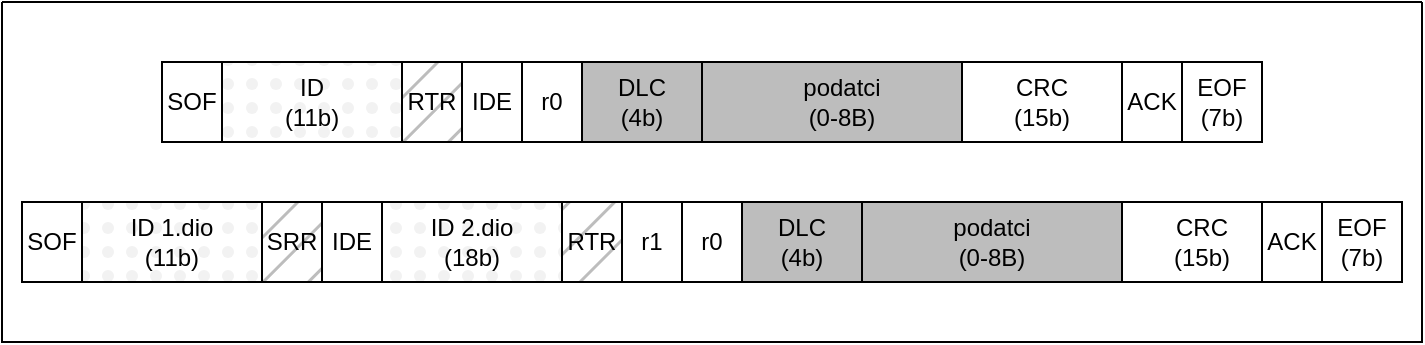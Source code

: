 <mxfile version="24.5.4" type="device">
  <diagram name="Page-1" id="XodCYSSBuivg2by0QUlZ">
    <mxGraphModel dx="1414" dy="705" grid="1" gridSize="10" guides="1" tooltips="1" connect="1" arrows="1" fold="1" page="1" pageScale="1" pageWidth="850" pageHeight="1100" math="0" shadow="0">
      <root>
        <mxCell id="0" />
        <mxCell id="1" parent="0" />
        <mxCell id="Q6osRZO1qgRselK7mQF7-31" value="" style="group" vertex="1" connectable="0" parent="1">
          <mxGeometry x="150" y="330" width="550" height="40" as="geometry" />
        </mxCell>
        <mxCell id="Q6osRZO1qgRselK7mQF7-1" value="SOF" style="rounded=0;whiteSpace=wrap;html=1;" vertex="1" parent="Q6osRZO1qgRselK7mQF7-31">
          <mxGeometry width="30" height="40" as="geometry" />
        </mxCell>
        <mxCell id="Q6osRZO1qgRselK7mQF7-2" value="&lt;div&gt;ID&lt;/div&gt;&lt;div&gt;(11b)&lt;/div&gt;" style="rounded=0;whiteSpace=wrap;html=1;fillStyle=dots;fillColor=#F2F2F2;" vertex="1" parent="Q6osRZO1qgRselK7mQF7-31">
          <mxGeometry x="30" width="90" height="40" as="geometry" />
        </mxCell>
        <mxCell id="Q6osRZO1qgRselK7mQF7-3" value="RTR" style="rounded=0;whiteSpace=wrap;html=1;fillStyle=hatch;fillColor=#BDBDBD;" vertex="1" parent="Q6osRZO1qgRselK7mQF7-31">
          <mxGeometry x="120" width="30" height="40" as="geometry" />
        </mxCell>
        <mxCell id="Q6osRZO1qgRselK7mQF7-4" value="IDE" style="rounded=0;whiteSpace=wrap;html=1;" vertex="1" parent="Q6osRZO1qgRselK7mQF7-31">
          <mxGeometry x="150" width="30" height="40" as="geometry" />
        </mxCell>
        <mxCell id="Q6osRZO1qgRselK7mQF7-5" value="r0" style="rounded=0;whiteSpace=wrap;html=1;" vertex="1" parent="Q6osRZO1qgRselK7mQF7-31">
          <mxGeometry x="180" width="30" height="40" as="geometry" />
        </mxCell>
        <mxCell id="Q6osRZO1qgRselK7mQF7-6" value="&lt;div&gt;DLC&lt;/div&gt;(4b)" style="rounded=0;whiteSpace=wrap;html=1;fillStyle=solid;fillColor=#BDBDBD;" vertex="1" parent="Q6osRZO1qgRselK7mQF7-31">
          <mxGeometry x="210" width="60" height="40" as="geometry" />
        </mxCell>
        <mxCell id="Q6osRZO1qgRselK7mQF7-7" value="&lt;div&gt;podatci&lt;/div&gt;(0-8B)" style="rounded=0;whiteSpace=wrap;html=1;fillStyle=solid;fillColor=#BDBDBD;" vertex="1" parent="Q6osRZO1qgRselK7mQF7-31">
          <mxGeometry x="270" width="140" height="40" as="geometry" />
        </mxCell>
        <mxCell id="Q6osRZO1qgRselK7mQF7-9" value="&lt;div&gt;CRC&lt;/div&gt;&lt;div&gt;(15b)&lt;/div&gt;" style="rounded=0;whiteSpace=wrap;html=1;" vertex="1" parent="Q6osRZO1qgRselK7mQF7-31">
          <mxGeometry x="400" width="80" height="40" as="geometry" />
        </mxCell>
        <mxCell id="Q6osRZO1qgRselK7mQF7-10" value="ACK" style="rounded=0;whiteSpace=wrap;html=1;" vertex="1" parent="Q6osRZO1qgRselK7mQF7-31">
          <mxGeometry x="480" width="30" height="40" as="geometry" />
        </mxCell>
        <mxCell id="Q6osRZO1qgRselK7mQF7-11" value="&lt;div&gt;EOF&lt;/div&gt;&lt;div&gt;(7b)&lt;/div&gt;" style="rounded=0;whiteSpace=wrap;html=1;" vertex="1" parent="Q6osRZO1qgRselK7mQF7-31">
          <mxGeometry x="510" width="40" height="40" as="geometry" />
        </mxCell>
        <mxCell id="Q6osRZO1qgRselK7mQF7-32" value="" style="group" vertex="1" connectable="0" parent="1">
          <mxGeometry x="80" y="400" width="690" height="40" as="geometry" />
        </mxCell>
        <mxCell id="Q6osRZO1qgRselK7mQF7-12" value="SOF" style="rounded=0;whiteSpace=wrap;html=1;" vertex="1" parent="Q6osRZO1qgRselK7mQF7-32">
          <mxGeometry width="30" height="40" as="geometry" />
        </mxCell>
        <mxCell id="Q6osRZO1qgRselK7mQF7-13" value="&lt;div&gt;ID 1.dio&lt;br&gt;&lt;/div&gt;&lt;div&gt;(11b)&lt;/div&gt;" style="rounded=0;whiteSpace=wrap;html=1;fillStyle=dots;fillColor=#F2F2F2;" vertex="1" parent="Q6osRZO1qgRselK7mQF7-32">
          <mxGeometry x="30" width="90" height="40" as="geometry" />
        </mxCell>
        <mxCell id="Q6osRZO1qgRselK7mQF7-14" value="SRR" style="rounded=0;whiteSpace=wrap;html=1;fillStyle=hatch;fillColor=#BDBDBD;" vertex="1" parent="Q6osRZO1qgRselK7mQF7-32">
          <mxGeometry x="120" width="30" height="40" as="geometry" />
        </mxCell>
        <mxCell id="Q6osRZO1qgRselK7mQF7-15" value="IDE" style="rounded=0;whiteSpace=wrap;html=1;" vertex="1" parent="Q6osRZO1qgRselK7mQF7-32">
          <mxGeometry x="150" width="30" height="40" as="geometry" />
        </mxCell>
        <mxCell id="Q6osRZO1qgRselK7mQF7-16" value="&lt;div&gt;ID 2.dio&lt;/div&gt;&lt;div&gt;(18b)&lt;br&gt;&lt;/div&gt;" style="rounded=0;whiteSpace=wrap;html=1;fillStyle=dots;fillColor=#F2F2F2;" vertex="1" parent="Q6osRZO1qgRselK7mQF7-32">
          <mxGeometry x="180" width="90" height="40" as="geometry" />
        </mxCell>
        <mxCell id="Q6osRZO1qgRselK7mQF7-22" value="RTR" style="rounded=0;whiteSpace=wrap;html=1;fillStyle=hatch;fillColor=#BDBDBD;" vertex="1" parent="Q6osRZO1qgRselK7mQF7-32">
          <mxGeometry x="270" width="30" height="40" as="geometry" />
        </mxCell>
        <mxCell id="Q6osRZO1qgRselK7mQF7-24" value="r1" style="rounded=0;whiteSpace=wrap;html=1;" vertex="1" parent="Q6osRZO1qgRselK7mQF7-32">
          <mxGeometry x="300" width="30" height="40" as="geometry" />
        </mxCell>
        <mxCell id="Q6osRZO1qgRselK7mQF7-25" value="r0" style="rounded=0;whiteSpace=wrap;html=1;" vertex="1" parent="Q6osRZO1qgRselK7mQF7-32">
          <mxGeometry x="330" width="30" height="40" as="geometry" />
        </mxCell>
        <mxCell id="Q6osRZO1qgRselK7mQF7-26" value="&lt;div&gt;DLC&lt;/div&gt;(4b)" style="rounded=0;whiteSpace=wrap;html=1;fillStyle=solid;fillColor=#BDBDBD;" vertex="1" parent="Q6osRZO1qgRselK7mQF7-32">
          <mxGeometry x="360" width="60" height="40" as="geometry" />
        </mxCell>
        <mxCell id="Q6osRZO1qgRselK7mQF7-27" value="&lt;div&gt;podatci&lt;/div&gt;(0-8B)" style="rounded=0;whiteSpace=wrap;html=1;fillStyle=solid;fillColor=#BDBDBD;" vertex="1" parent="Q6osRZO1qgRselK7mQF7-32">
          <mxGeometry x="420" width="130" height="40" as="geometry" />
        </mxCell>
        <mxCell id="Q6osRZO1qgRselK7mQF7-28" value="&lt;div&gt;CRC&lt;/div&gt;&lt;div&gt;(15b)&lt;/div&gt;" style="rounded=0;whiteSpace=wrap;html=1;" vertex="1" parent="Q6osRZO1qgRselK7mQF7-32">
          <mxGeometry x="550" width="80" height="40" as="geometry" />
        </mxCell>
        <mxCell id="Q6osRZO1qgRselK7mQF7-29" value="ACK" style="rounded=0;whiteSpace=wrap;html=1;" vertex="1" parent="Q6osRZO1qgRselK7mQF7-32">
          <mxGeometry x="620" width="30" height="40" as="geometry" />
        </mxCell>
        <mxCell id="Q6osRZO1qgRselK7mQF7-30" value="&lt;div&gt;EOF&lt;/div&gt;&lt;div&gt;(7b)&lt;br&gt;&lt;/div&gt;" style="rounded=0;whiteSpace=wrap;html=1;" vertex="1" parent="Q6osRZO1qgRselK7mQF7-32">
          <mxGeometry x="650" width="40" height="40" as="geometry" />
        </mxCell>
        <mxCell id="Q6osRZO1qgRselK7mQF7-34" value="" style="swimlane;startSize=0;" vertex="1" parent="1">
          <mxGeometry x="70" y="300" width="710" height="170" as="geometry" />
        </mxCell>
      </root>
    </mxGraphModel>
  </diagram>
</mxfile>
